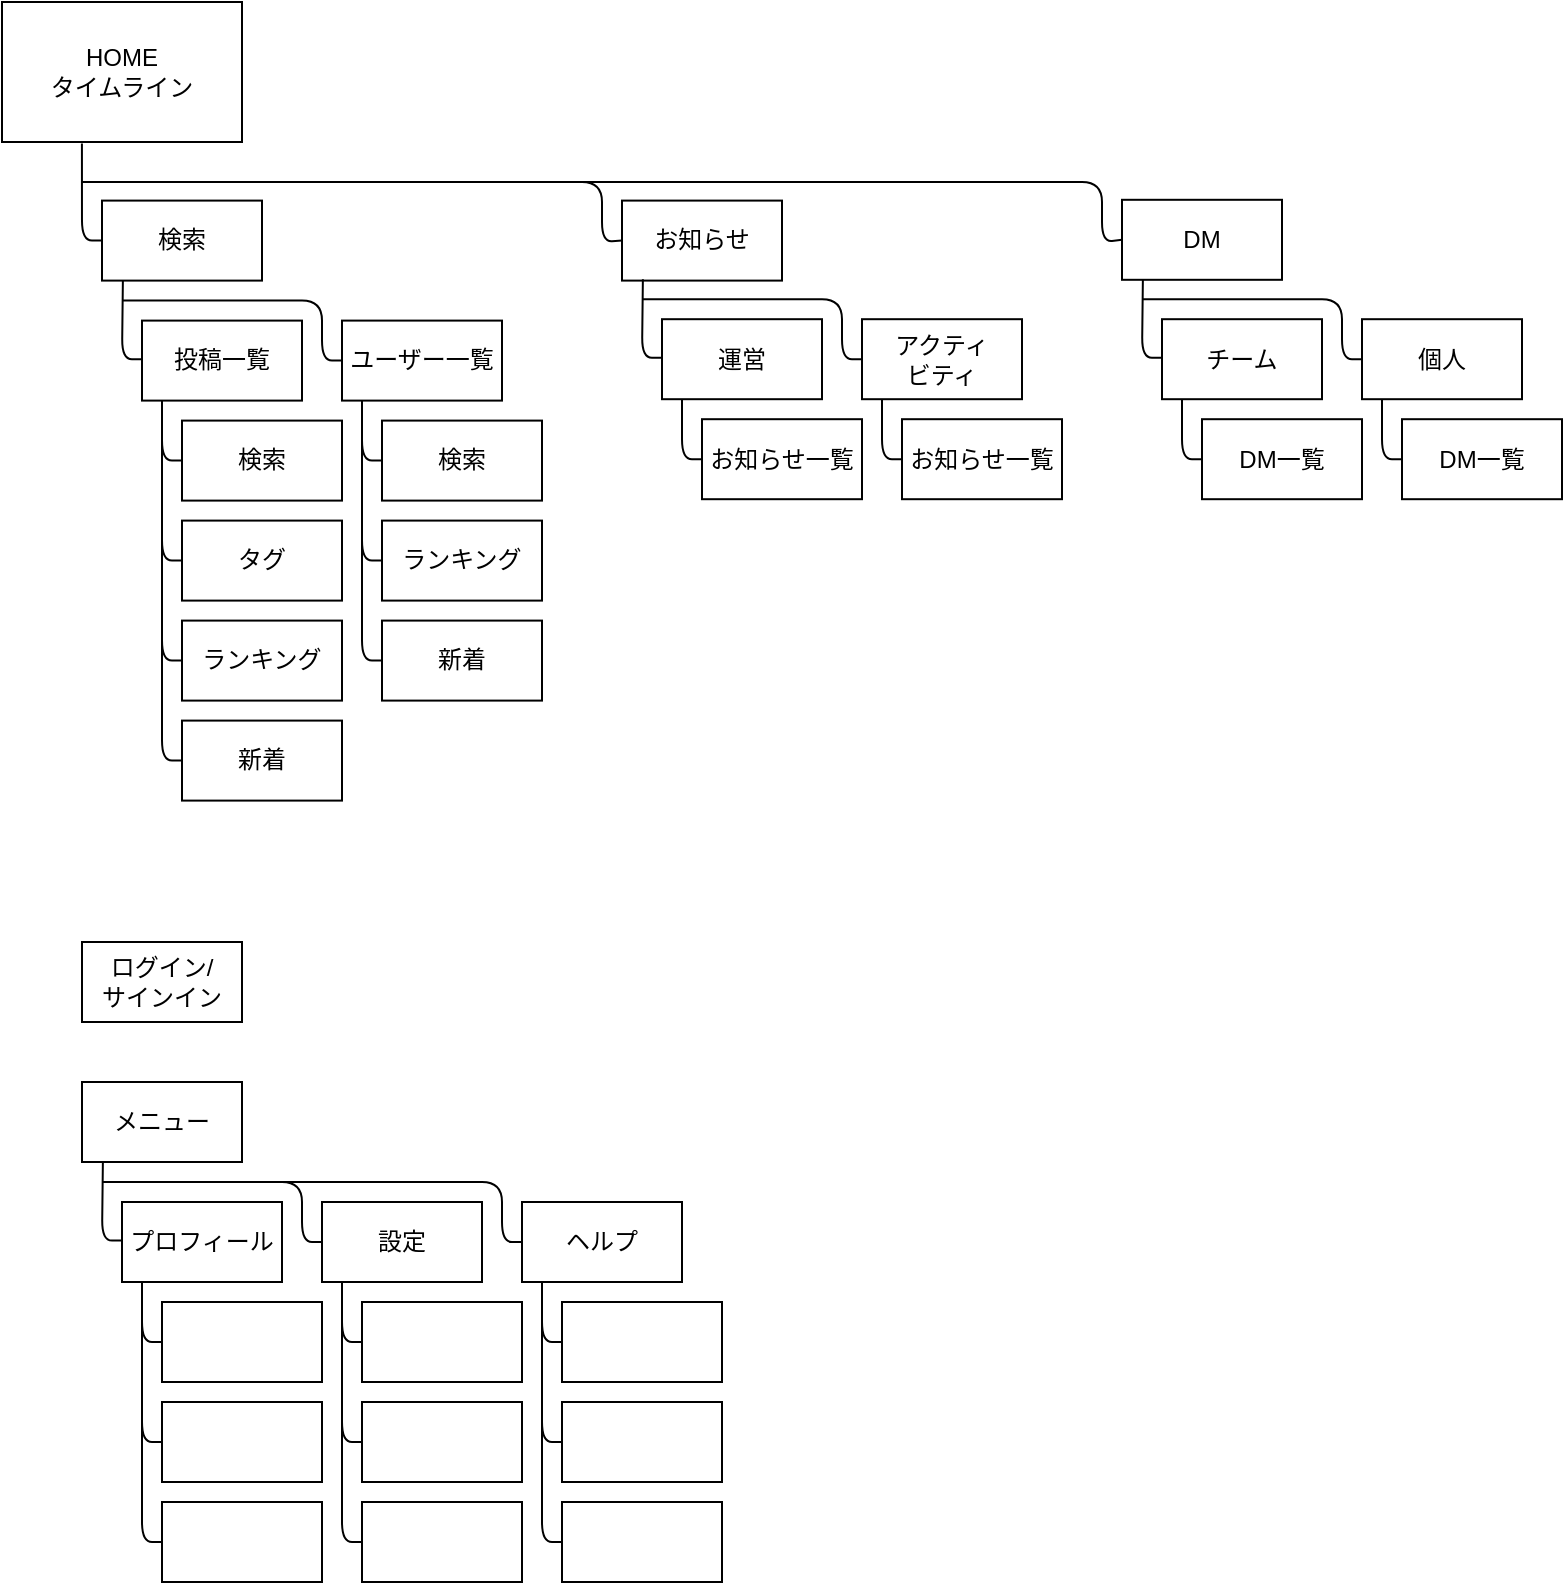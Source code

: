 <mxfile version="13.10.0" type="embed" pages="3">
    <diagram id="6hGFLwfOUW9BJ-s0fimq" name="satemap">
        <mxGraphModel dx="1356" dy="815" grid="1" gridSize="10" guides="1" tooltips="1" connect="1" arrows="1" fold="1" page="1" pageScale="1" pageWidth="827" pageHeight="1169" math="0" shadow="0">
            <root>
                <mxCell id="0"/>
                <mxCell id="1" parent="0"/>
                <mxCell id="3" value="HOME&lt;br&gt;タイムライン" style="rounded=0;whiteSpace=wrap;html=1;" parent="1" vertex="1">
                    <mxGeometry x="40" y="10" width="120" height="70" as="geometry"/>
                </mxCell>
                <mxCell id="4" value="ログイン/&lt;br&gt;サインイン" style="rounded=0;whiteSpace=wrap;html=1;" parent="1" vertex="1">
                    <mxGeometry x="80" y="480" width="80" height="40" as="geometry"/>
                </mxCell>
                <mxCell id="6" value="検索" style="rounded=0;whiteSpace=wrap;html=1;" parent="1" vertex="1">
                    <mxGeometry x="90" y="109.3" width="80" height="40" as="geometry"/>
                </mxCell>
                <mxCell id="9" value="メニュー" style="rounded=0;whiteSpace=wrap;html=1;" parent="1" vertex="1">
                    <mxGeometry x="80" y="550" width="80" height="40" as="geometry"/>
                </mxCell>
                <mxCell id="10" value="検索" style="rounded=0;whiteSpace=wrap;html=1;" parent="1" vertex="1">
                    <mxGeometry x="130" y="219.3" width="80" height="40" as="geometry"/>
                </mxCell>
                <mxCell id="14" value="" style="endArrow=none;html=1;exitX=0;exitY=0.5;exitDx=0;exitDy=0;entryX=0.333;entryY=1.011;entryDx=0;entryDy=0;entryPerimeter=0;" parent="1" source="6" target="3" edge="1">
                    <mxGeometry width="50" height="50" relative="1" as="geometry">
                        <mxPoint x="90" y="149.3" as="sourcePoint"/>
                        <mxPoint x="81" y="110" as="targetPoint"/>
                        <Array as="points">
                            <mxPoint x="80" y="129.3"/>
                        </Array>
                    </mxGeometry>
                </mxCell>
                <mxCell id="22" value="タグ" style="rounded=0;whiteSpace=wrap;html=1;" parent="1" vertex="1">
                    <mxGeometry x="130" y="269.3" width="80" height="40" as="geometry"/>
                </mxCell>
                <mxCell id="23" value="" style="endArrow=none;html=1;exitX=0;exitY=0.5;exitDx=0;exitDy=0;" parent="1" source="22" edge="1">
                    <mxGeometry width="50" height="50" relative="1" as="geometry">
                        <mxPoint x="119.66" y="279.3" as="sourcePoint"/>
                        <mxPoint x="120" y="219.3" as="targetPoint"/>
                        <Array as="points">
                            <mxPoint x="120" y="289.3"/>
                            <mxPoint x="120" y="229.3"/>
                        </Array>
                    </mxGeometry>
                </mxCell>
                <mxCell id="35" value="お知らせ" style="rounded=0;whiteSpace=wrap;html=1;" parent="1" vertex="1">
                    <mxGeometry x="350" y="109.3" width="80" height="40" as="geometry"/>
                </mxCell>
                <mxCell id="36" value="" style="endArrow=none;html=1;exitX=0;exitY=0.5;exitDx=0;exitDy=0;" parent="1" source="35" edge="1">
                    <mxGeometry width="50" height="50" relative="1" as="geometry">
                        <mxPoint x="320.0" y="130" as="sourcePoint"/>
                        <mxPoint x="80" y="100" as="targetPoint"/>
                        <Array as="points">
                            <mxPoint x="340" y="130"/>
                            <mxPoint x="340" y="100"/>
                        </Array>
                    </mxGeometry>
                </mxCell>
                <mxCell id="wBm1IxaVwHAh5efou-lb-49" value="" style="endArrow=none;html=1;exitX=0;exitY=0.5;exitDx=0;exitDy=0;" parent="1" edge="1">
                    <mxGeometry width="50" height="50" relative="1" as="geometry">
                        <mxPoint x="130" y="239.3" as="sourcePoint"/>
                        <mxPoint x="120" y="209.3" as="targetPoint"/>
                        <Array as="points">
                            <mxPoint x="120" y="239.3"/>
                        </Array>
                    </mxGeometry>
                </mxCell>
                <mxCell id="wBm1IxaVwHAh5efou-lb-50" value="ランキング" style="rounded=0;whiteSpace=wrap;html=1;" parent="1" vertex="1">
                    <mxGeometry x="130" y="319.3" width="80" height="40" as="geometry"/>
                </mxCell>
                <mxCell id="wBm1IxaVwHAh5efou-lb-51" value="" style="endArrow=none;html=1;exitX=0;exitY=0.5;exitDx=0;exitDy=0;" parent="1" source="wBm1IxaVwHAh5efou-lb-50" edge="1">
                    <mxGeometry width="50" height="50" relative="1" as="geometry">
                        <mxPoint x="119.66" y="329.3" as="sourcePoint"/>
                        <mxPoint x="120" y="269.3" as="targetPoint"/>
                        <Array as="points">
                            <mxPoint x="120" y="339.3"/>
                            <mxPoint x="120" y="279.3"/>
                        </Array>
                    </mxGeometry>
                </mxCell>
                <mxCell id="wBm1IxaVwHAh5efou-lb-52" value="検索" style="rounded=0;whiteSpace=wrap;html=1;" parent="1" vertex="1">
                    <mxGeometry x="230" y="219.3" width="80" height="40" as="geometry"/>
                </mxCell>
                <mxCell id="wBm1IxaVwHAh5efou-lb-53" value="ランキング" style="rounded=0;whiteSpace=wrap;html=1;" parent="1" vertex="1">
                    <mxGeometry x="230" y="269.3" width="80" height="40" as="geometry"/>
                </mxCell>
                <mxCell id="wBm1IxaVwHAh5efou-lb-54" value="" style="endArrow=none;html=1;exitX=0;exitY=0.5;exitDx=0;exitDy=0;" parent="1" source="wBm1IxaVwHAh5efou-lb-53" edge="1">
                    <mxGeometry width="50" height="50" relative="1" as="geometry">
                        <mxPoint x="219.66" y="279.3" as="sourcePoint"/>
                        <mxPoint x="220" y="219.3" as="targetPoint"/>
                        <Array as="points">
                            <mxPoint x="220" y="289.3"/>
                            <mxPoint x="220" y="229.3"/>
                        </Array>
                    </mxGeometry>
                </mxCell>
                <mxCell id="wBm1IxaVwHAh5efou-lb-55" value="" style="endArrow=none;html=1;exitX=0;exitY=0.5;exitDx=0;exitDy=0;" parent="1" edge="1">
                    <mxGeometry width="50" height="50" relative="1" as="geometry">
                        <mxPoint x="230" y="239.3" as="sourcePoint"/>
                        <mxPoint x="220" y="209.3" as="targetPoint"/>
                        <Array as="points">
                            <mxPoint x="220" y="239.3"/>
                        </Array>
                    </mxGeometry>
                </mxCell>
                <mxCell id="wBm1IxaVwHAh5efou-lb-56" value="新着" style="rounded=0;whiteSpace=wrap;html=1;" parent="1" vertex="1">
                    <mxGeometry x="230" y="319.3" width="80" height="40" as="geometry"/>
                </mxCell>
                <mxCell id="wBm1IxaVwHAh5efou-lb-57" value="" style="endArrow=none;html=1;exitX=0;exitY=0.5;exitDx=0;exitDy=0;" parent="1" source="wBm1IxaVwHAh5efou-lb-56" edge="1">
                    <mxGeometry width="50" height="50" relative="1" as="geometry">
                        <mxPoint x="219.66" y="329.3" as="sourcePoint"/>
                        <mxPoint x="220" y="269.3" as="targetPoint"/>
                        <Array as="points">
                            <mxPoint x="220" y="339.3"/>
                            <mxPoint x="220" y="279.3"/>
                        </Array>
                    </mxGeometry>
                </mxCell>
                <mxCell id="wBm1IxaVwHAh5efou-lb-60" value="投稿一覧" style="rounded=0;whiteSpace=wrap;html=1;" parent="1" vertex="1">
                    <mxGeometry x="110" y="169.3" width="80" height="40" as="geometry"/>
                </mxCell>
                <mxCell id="wBm1IxaVwHAh5efou-lb-61" value="" style="endArrow=none;html=1;entryX=0.337;entryY=1.01;entryDx=0;entryDy=0;entryPerimeter=0;exitX=0;exitY=0.5;exitDx=0;exitDy=0;" parent="1" edge="1">
                    <mxGeometry width="50" height="50" relative="1" as="geometry">
                        <mxPoint x="110" y="188.6" as="sourcePoint"/>
                        <mxPoint x="100.44" y="149.3" as="targetPoint"/>
                        <Array as="points">
                            <mxPoint x="100" y="188.6"/>
                        </Array>
                    </mxGeometry>
                </mxCell>
                <mxCell id="wBm1IxaVwHAh5efou-lb-62" value="" style="endArrow=none;html=1;exitX=0;exitY=0.5;exitDx=0;exitDy=0;" parent="1" source="wBm1IxaVwHAh5efou-lb-63" edge="1">
                    <mxGeometry width="50" height="50" relative="1" as="geometry">
                        <mxPoint x="250" y="199.3" as="sourcePoint"/>
                        <mxPoint x="100" y="159.3" as="targetPoint"/>
                        <Array as="points">
                            <mxPoint x="200" y="189.3"/>
                            <mxPoint x="200" y="159.3"/>
                        </Array>
                    </mxGeometry>
                </mxCell>
                <mxCell id="wBm1IxaVwHAh5efou-lb-63" value="ユーザー一覧" style="rounded=0;whiteSpace=wrap;html=1;" parent="1" vertex="1">
                    <mxGeometry x="210" y="169.3" width="80" height="40" as="geometry"/>
                </mxCell>
                <mxCell id="JVlUHqWo1e1X1ZC2TsGK-44" value="お知らせ一覧" style="rounded=0;whiteSpace=wrap;html=1;" parent="1" vertex="1">
                    <mxGeometry x="390" y="218.6" width="80" height="40" as="geometry"/>
                </mxCell>
                <mxCell id="JVlUHqWo1e1X1ZC2TsGK-47" value="" style="endArrow=none;html=1;exitX=0;exitY=0.5;exitDx=0;exitDy=0;" parent="1" edge="1">
                    <mxGeometry width="50" height="50" relative="1" as="geometry">
                        <mxPoint x="390" y="238.6" as="sourcePoint"/>
                        <mxPoint x="380" y="208.6" as="targetPoint"/>
                        <Array as="points">
                            <mxPoint x="380" y="238.6"/>
                        </Array>
                    </mxGeometry>
                </mxCell>
                <mxCell id="JVlUHqWo1e1X1ZC2TsGK-50" value="お知らせ一覧" style="rounded=0;whiteSpace=wrap;html=1;" parent="1" vertex="1">
                    <mxGeometry x="490" y="218.6" width="80" height="40" as="geometry"/>
                </mxCell>
                <mxCell id="JVlUHqWo1e1X1ZC2TsGK-53" value="" style="endArrow=none;html=1;exitX=0;exitY=0.5;exitDx=0;exitDy=0;" parent="1" edge="1">
                    <mxGeometry width="50" height="50" relative="1" as="geometry">
                        <mxPoint x="490" y="238.6" as="sourcePoint"/>
                        <mxPoint x="480" y="208.6" as="targetPoint"/>
                        <Array as="points">
                            <mxPoint x="480" y="238.6"/>
                        </Array>
                    </mxGeometry>
                </mxCell>
                <mxCell id="JVlUHqWo1e1X1ZC2TsGK-56" value="運営" style="rounded=0;whiteSpace=wrap;html=1;" parent="1" vertex="1">
                    <mxGeometry x="370" y="168.6" width="80" height="40" as="geometry"/>
                </mxCell>
                <mxCell id="JVlUHqWo1e1X1ZC2TsGK-57" value="" style="endArrow=none;html=1;entryX=0.337;entryY=1.01;entryDx=0;entryDy=0;entryPerimeter=0;exitX=0;exitY=0.5;exitDx=0;exitDy=0;" parent="1" edge="1">
                    <mxGeometry width="50" height="50" relative="1" as="geometry">
                        <mxPoint x="370" y="187.9" as="sourcePoint"/>
                        <mxPoint x="360.44" y="148.6" as="targetPoint"/>
                        <Array as="points">
                            <mxPoint x="360" y="187.9"/>
                        </Array>
                    </mxGeometry>
                </mxCell>
                <mxCell id="JVlUHqWo1e1X1ZC2TsGK-58" value="" style="endArrow=none;html=1;exitX=0;exitY=0.5;exitDx=0;exitDy=0;" parent="1" source="JVlUHqWo1e1X1ZC2TsGK-59" edge="1">
                    <mxGeometry width="50" height="50" relative="1" as="geometry">
                        <mxPoint x="510" y="198.6" as="sourcePoint"/>
                        <mxPoint x="360" y="158.6" as="targetPoint"/>
                        <Array as="points">
                            <mxPoint x="460" y="188.6"/>
                            <mxPoint x="460" y="158.6"/>
                        </Array>
                    </mxGeometry>
                </mxCell>
                <mxCell id="JVlUHqWo1e1X1ZC2TsGK-59" value="アクティ&lt;br&gt;ビティ" style="rounded=0;whiteSpace=wrap;html=1;" parent="1" vertex="1">
                    <mxGeometry x="470" y="168.6" width="80" height="40" as="geometry"/>
                </mxCell>
                <mxCell id="JVlUHqWo1e1X1ZC2TsGK-60" value="DM一覧" style="rounded=0;whiteSpace=wrap;html=1;" parent="1" vertex="1">
                    <mxGeometry x="640" y="218.6" width="80" height="40" as="geometry"/>
                </mxCell>
                <mxCell id="JVlUHqWo1e1X1ZC2TsGK-63" value="" style="endArrow=none;html=1;exitX=0;exitY=0.5;exitDx=0;exitDy=0;" parent="1" edge="1">
                    <mxGeometry width="50" height="50" relative="1" as="geometry">
                        <mxPoint x="640" y="238.6" as="sourcePoint"/>
                        <mxPoint x="630" y="208.6" as="targetPoint"/>
                        <Array as="points">
                            <mxPoint x="630" y="238.6"/>
                        </Array>
                    </mxGeometry>
                </mxCell>
                <mxCell id="JVlUHqWo1e1X1ZC2TsGK-66" value="DM一覧" style="rounded=0;whiteSpace=wrap;html=1;" parent="1" vertex="1">
                    <mxGeometry x="740" y="218.6" width="80" height="40" as="geometry"/>
                </mxCell>
                <mxCell id="JVlUHqWo1e1X1ZC2TsGK-69" value="" style="endArrow=none;html=1;exitX=0;exitY=0.5;exitDx=0;exitDy=0;" parent="1" edge="1">
                    <mxGeometry width="50" height="50" relative="1" as="geometry">
                        <mxPoint x="740" y="238.6" as="sourcePoint"/>
                        <mxPoint x="730" y="208.6" as="targetPoint"/>
                        <Array as="points">
                            <mxPoint x="730" y="238.6"/>
                        </Array>
                    </mxGeometry>
                </mxCell>
                <mxCell id="JVlUHqWo1e1X1ZC2TsGK-72" value="チーム" style="rounded=0;whiteSpace=wrap;html=1;" parent="1" vertex="1">
                    <mxGeometry x="620" y="168.6" width="80" height="40" as="geometry"/>
                </mxCell>
                <mxCell id="JVlUHqWo1e1X1ZC2TsGK-73" value="" style="endArrow=none;html=1;entryX=0.337;entryY=1.01;entryDx=0;entryDy=0;entryPerimeter=0;exitX=0;exitY=0.5;exitDx=0;exitDy=0;" parent="1" edge="1">
                    <mxGeometry width="50" height="50" relative="1" as="geometry">
                        <mxPoint x="620" y="187.9" as="sourcePoint"/>
                        <mxPoint x="610.44" y="148.6" as="targetPoint"/>
                        <Array as="points">
                            <mxPoint x="610" y="187.9"/>
                        </Array>
                    </mxGeometry>
                </mxCell>
                <mxCell id="JVlUHqWo1e1X1ZC2TsGK-74" value="" style="endArrow=none;html=1;exitX=0;exitY=0.5;exitDx=0;exitDy=0;" parent="1" source="JVlUHqWo1e1X1ZC2TsGK-75" edge="1">
                    <mxGeometry width="50" height="50" relative="1" as="geometry">
                        <mxPoint x="760" y="198.6" as="sourcePoint"/>
                        <mxPoint x="610" y="158.6" as="targetPoint"/>
                        <Array as="points">
                            <mxPoint x="710" y="188.6"/>
                            <mxPoint x="710" y="158.6"/>
                        </Array>
                    </mxGeometry>
                </mxCell>
                <mxCell id="JVlUHqWo1e1X1ZC2TsGK-75" value="個人" style="rounded=0;whiteSpace=wrap;html=1;" parent="1" vertex="1">
                    <mxGeometry x="720" y="168.6" width="80" height="40" as="geometry"/>
                </mxCell>
                <mxCell id="JVlUHqWo1e1X1ZC2TsGK-76" value="DM" style="rounded=0;whiteSpace=wrap;html=1;" parent="1" vertex="1">
                    <mxGeometry x="600" y="108.9" width="80" height="40" as="geometry"/>
                </mxCell>
                <mxCell id="JVlUHqWo1e1X1ZC2TsGK-77" value="" style="endArrow=none;html=1;exitX=0;exitY=0.5;exitDx=0;exitDy=0;" parent="1" source="JVlUHqWo1e1X1ZC2TsGK-76" edge="1">
                    <mxGeometry width="50" height="50" relative="1" as="geometry">
                        <mxPoint x="570.0" y="130.3" as="sourcePoint"/>
                        <mxPoint x="290" y="100" as="targetPoint"/>
                        <Array as="points">
                            <mxPoint x="590" y="130"/>
                            <mxPoint x="590" y="100"/>
                        </Array>
                    </mxGeometry>
                </mxCell>
                <mxCell id="JVlUHqWo1e1X1ZC2TsGK-78" value="" style="rounded=0;whiteSpace=wrap;html=1;" parent="1" vertex="1">
                    <mxGeometry x="120" y="660" width="80" height="40" as="geometry"/>
                </mxCell>
                <mxCell id="JVlUHqWo1e1X1ZC2TsGK-79" value="" style="rounded=0;whiteSpace=wrap;html=1;" parent="1" vertex="1">
                    <mxGeometry x="120" y="710" width="80" height="40" as="geometry"/>
                </mxCell>
                <mxCell id="JVlUHqWo1e1X1ZC2TsGK-80" value="" style="endArrow=none;html=1;exitX=0;exitY=0.5;exitDx=0;exitDy=0;" parent="1" source="JVlUHqWo1e1X1ZC2TsGK-79" edge="1">
                    <mxGeometry width="50" height="50" relative="1" as="geometry">
                        <mxPoint x="109.66" y="720.0" as="sourcePoint"/>
                        <mxPoint x="110" y="660" as="targetPoint"/>
                        <Array as="points">
                            <mxPoint x="110" y="730"/>
                            <mxPoint x="110" y="670"/>
                        </Array>
                    </mxGeometry>
                </mxCell>
                <mxCell id="JVlUHqWo1e1X1ZC2TsGK-81" value="" style="endArrow=none;html=1;exitX=0;exitY=0.5;exitDx=0;exitDy=0;" parent="1" edge="1">
                    <mxGeometry width="50" height="50" relative="1" as="geometry">
                        <mxPoint x="120" y="680" as="sourcePoint"/>
                        <mxPoint x="110" y="650" as="targetPoint"/>
                        <Array as="points">
                            <mxPoint x="110" y="680"/>
                        </Array>
                    </mxGeometry>
                </mxCell>
                <mxCell id="JVlUHqWo1e1X1ZC2TsGK-82" value="" style="rounded=0;whiteSpace=wrap;html=1;" parent="1" vertex="1">
                    <mxGeometry x="120" y="760" width="80" height="40" as="geometry"/>
                </mxCell>
                <mxCell id="JVlUHqWo1e1X1ZC2TsGK-83" value="" style="endArrow=none;html=1;exitX=0;exitY=0.5;exitDx=0;exitDy=0;" parent="1" source="JVlUHqWo1e1X1ZC2TsGK-82" edge="1">
                    <mxGeometry width="50" height="50" relative="1" as="geometry">
                        <mxPoint x="109.66" y="770.0" as="sourcePoint"/>
                        <mxPoint x="110" y="710" as="targetPoint"/>
                        <Array as="points">
                            <mxPoint x="110" y="780"/>
                            <mxPoint x="110" y="720"/>
                        </Array>
                    </mxGeometry>
                </mxCell>
                <mxCell id="JVlUHqWo1e1X1ZC2TsGK-84" value="" style="rounded=0;whiteSpace=wrap;html=1;" parent="1" vertex="1">
                    <mxGeometry x="220" y="660" width="80" height="40" as="geometry"/>
                </mxCell>
                <mxCell id="JVlUHqWo1e1X1ZC2TsGK-85" value="" style="rounded=0;whiteSpace=wrap;html=1;" parent="1" vertex="1">
                    <mxGeometry x="220" y="710" width="80" height="40" as="geometry"/>
                </mxCell>
                <mxCell id="JVlUHqWo1e1X1ZC2TsGK-86" value="" style="endArrow=none;html=1;exitX=0;exitY=0.5;exitDx=0;exitDy=0;" parent="1" source="JVlUHqWo1e1X1ZC2TsGK-85" edge="1">
                    <mxGeometry width="50" height="50" relative="1" as="geometry">
                        <mxPoint x="209.66" y="720.0" as="sourcePoint"/>
                        <mxPoint x="210" y="660" as="targetPoint"/>
                        <Array as="points">
                            <mxPoint x="210" y="730"/>
                            <mxPoint x="210" y="670"/>
                        </Array>
                    </mxGeometry>
                </mxCell>
                <mxCell id="JVlUHqWo1e1X1ZC2TsGK-87" value="" style="endArrow=none;html=1;exitX=0;exitY=0.5;exitDx=0;exitDy=0;" parent="1" edge="1">
                    <mxGeometry width="50" height="50" relative="1" as="geometry">
                        <mxPoint x="220" y="680" as="sourcePoint"/>
                        <mxPoint x="210" y="650" as="targetPoint"/>
                        <Array as="points">
                            <mxPoint x="210" y="680"/>
                        </Array>
                    </mxGeometry>
                </mxCell>
                <mxCell id="JVlUHqWo1e1X1ZC2TsGK-88" value="" style="rounded=0;whiteSpace=wrap;html=1;" parent="1" vertex="1">
                    <mxGeometry x="220" y="760" width="80" height="40" as="geometry"/>
                </mxCell>
                <mxCell id="JVlUHqWo1e1X1ZC2TsGK-89" value="" style="endArrow=none;html=1;exitX=0;exitY=0.5;exitDx=0;exitDy=0;" parent="1" source="JVlUHqWo1e1X1ZC2TsGK-88" edge="1">
                    <mxGeometry width="50" height="50" relative="1" as="geometry">
                        <mxPoint x="209.66" y="770.0" as="sourcePoint"/>
                        <mxPoint x="210" y="710" as="targetPoint"/>
                        <Array as="points">
                            <mxPoint x="210" y="780"/>
                            <mxPoint x="210" y="720"/>
                        </Array>
                    </mxGeometry>
                </mxCell>
                <mxCell id="JVlUHqWo1e1X1ZC2TsGK-90" value="プロフィール" style="rounded=0;whiteSpace=wrap;html=1;" parent="1" vertex="1">
                    <mxGeometry x="100" y="610" width="80" height="40" as="geometry"/>
                </mxCell>
                <mxCell id="JVlUHqWo1e1X1ZC2TsGK-91" value="" style="endArrow=none;html=1;entryX=0.337;entryY=1.01;entryDx=0;entryDy=0;entryPerimeter=0;exitX=0;exitY=0.5;exitDx=0;exitDy=0;" parent="1" edge="1">
                    <mxGeometry width="50" height="50" relative="1" as="geometry">
                        <mxPoint x="100" y="629.3" as="sourcePoint"/>
                        <mxPoint x="90.44" y="590" as="targetPoint"/>
                        <Array as="points">
                            <mxPoint x="90" y="629.3"/>
                        </Array>
                    </mxGeometry>
                </mxCell>
                <mxCell id="JVlUHqWo1e1X1ZC2TsGK-92" value="" style="endArrow=none;html=1;exitX=0;exitY=0.5;exitDx=0;exitDy=0;" parent="1" source="JVlUHqWo1e1X1ZC2TsGK-93" edge="1">
                    <mxGeometry width="50" height="50" relative="1" as="geometry">
                        <mxPoint x="240" y="640" as="sourcePoint"/>
                        <mxPoint x="90" y="600" as="targetPoint"/>
                        <Array as="points">
                            <mxPoint x="190" y="630"/>
                            <mxPoint x="190" y="600"/>
                        </Array>
                    </mxGeometry>
                </mxCell>
                <mxCell id="JVlUHqWo1e1X1ZC2TsGK-93" value="&lt;span&gt;設定&lt;/span&gt;" style="rounded=0;whiteSpace=wrap;html=1;" parent="1" vertex="1">
                    <mxGeometry x="200" y="610" width="80" height="40" as="geometry"/>
                </mxCell>
                <mxCell id="JtRr73xAwkc2_ErFysPy-36" value="新着" style="rounded=0;whiteSpace=wrap;html=1;" parent="1" vertex="1">
                    <mxGeometry x="130" y="369.3" width="80" height="40" as="geometry"/>
                </mxCell>
                <mxCell id="JtRr73xAwkc2_ErFysPy-37" value="" style="endArrow=none;html=1;exitX=0;exitY=0.5;exitDx=0;exitDy=0;" parent="1" source="JtRr73xAwkc2_ErFysPy-36" edge="1">
                    <mxGeometry width="50" height="50" relative="1" as="geometry">
                        <mxPoint x="119.66" y="379.3" as="sourcePoint"/>
                        <mxPoint x="120" y="319.3" as="targetPoint"/>
                        <Array as="points">
                            <mxPoint x="120" y="389.3"/>
                            <mxPoint x="120" y="329.3"/>
                        </Array>
                    </mxGeometry>
                </mxCell>
                <mxCell id="XAJlAifmiSQF63UmPsjQ-36" value="" style="rounded=0;whiteSpace=wrap;html=1;" parent="1" vertex="1">
                    <mxGeometry x="320" y="660" width="80" height="40" as="geometry"/>
                </mxCell>
                <mxCell id="XAJlAifmiSQF63UmPsjQ-37" value="" style="rounded=0;whiteSpace=wrap;html=1;" parent="1" vertex="1">
                    <mxGeometry x="320" y="710" width="80" height="40" as="geometry"/>
                </mxCell>
                <mxCell id="XAJlAifmiSQF63UmPsjQ-38" value="" style="endArrow=none;html=1;exitX=0;exitY=0.5;exitDx=0;exitDy=0;" parent="1" source="XAJlAifmiSQF63UmPsjQ-37" edge="1">
                    <mxGeometry width="50" height="50" relative="1" as="geometry">
                        <mxPoint x="309.66" y="720.0" as="sourcePoint"/>
                        <mxPoint x="310" y="660" as="targetPoint"/>
                        <Array as="points">
                            <mxPoint x="310" y="730"/>
                            <mxPoint x="310" y="670"/>
                        </Array>
                    </mxGeometry>
                </mxCell>
                <mxCell id="XAJlAifmiSQF63UmPsjQ-39" value="" style="endArrow=none;html=1;exitX=0;exitY=0.5;exitDx=0;exitDy=0;" parent="1" edge="1">
                    <mxGeometry width="50" height="50" relative="1" as="geometry">
                        <mxPoint x="320" y="680" as="sourcePoint"/>
                        <mxPoint x="310" y="650" as="targetPoint"/>
                        <Array as="points">
                            <mxPoint x="310" y="680"/>
                        </Array>
                    </mxGeometry>
                </mxCell>
                <mxCell id="XAJlAifmiSQF63UmPsjQ-40" value="" style="rounded=0;whiteSpace=wrap;html=1;" parent="1" vertex="1">
                    <mxGeometry x="320" y="760" width="80" height="40" as="geometry"/>
                </mxCell>
                <mxCell id="XAJlAifmiSQF63UmPsjQ-41" value="" style="endArrow=none;html=1;exitX=0;exitY=0.5;exitDx=0;exitDy=0;" parent="1" source="XAJlAifmiSQF63UmPsjQ-40" edge="1">
                    <mxGeometry width="50" height="50" relative="1" as="geometry">
                        <mxPoint x="309.66" y="770.0" as="sourcePoint"/>
                        <mxPoint x="310" y="710" as="targetPoint"/>
                        <Array as="points">
                            <mxPoint x="310" y="780"/>
                            <mxPoint x="310" y="720"/>
                        </Array>
                    </mxGeometry>
                </mxCell>
                <mxCell id="XAJlAifmiSQF63UmPsjQ-42" value="" style="endArrow=none;html=1;exitX=0;exitY=0.5;exitDx=0;exitDy=0;" parent="1" source="XAJlAifmiSQF63UmPsjQ-43" edge="1">
                    <mxGeometry width="50" height="50" relative="1" as="geometry">
                        <mxPoint x="340" y="640" as="sourcePoint"/>
                        <mxPoint x="170" y="600" as="targetPoint"/>
                        <Array as="points">
                            <mxPoint x="290" y="630"/>
                            <mxPoint x="290" y="600"/>
                        </Array>
                    </mxGeometry>
                </mxCell>
                <mxCell id="XAJlAifmiSQF63UmPsjQ-43" value="&lt;span&gt;ヘルプ&lt;/span&gt;" style="rounded=0;whiteSpace=wrap;html=1;" parent="1" vertex="1">
                    <mxGeometry x="300" y="610" width="80" height="40" as="geometry"/>
                </mxCell>
            </root>
        </mxGraphModel>
    </diagram>
    <diagram id="vOjAix_fgE8liS8oibTM" name="wire_HOME-SP">
        <mxGraphModel dx="1356" dy="815" grid="1" gridSize="10" guides="1" tooltips="1" connect="1" arrows="1" fold="1" page="1" pageScale="1" pageWidth="827" pageHeight="1169" math="0" shadow="0">
            <root>
                <mxCell id="VTtJqJS9fUx63PZ_kg50-0"/>
                <mxCell id="VTtJqJS9fUx63PZ_kg50-1" parent="VTtJqJS9fUx63PZ_kg50-0"/>
                <mxCell id="NDd8yLurOoXaHeT3Aux2-0" value="" style="verticalLabelPosition=bottom;verticalAlign=top;html=1;shape=mxgraph.basic.rect;fillColor2=none;strokeWidth=1;size=20;indent=5;fillColor=none;shadow=1;strokeColor=#CC6600;" parent="VTtJqJS9fUx63PZ_kg50-1" vertex="1">
                    <mxGeometry x="10" y="20" width="380" height="730" as="geometry"/>
                </mxCell>
                <mxCell id="NDd8yLurOoXaHeT3Aux2-2" value="" style="verticalLabelPosition=bottom;verticalAlign=top;html=1;shape=mxgraph.basic.rect;fillColor2=none;strokeWidth=1;size=20;indent=5;fillColor=none;shadow=1;strokeColor=#CC6600;" parent="VTtJqJS9fUx63PZ_kg50-1" vertex="1">
                    <mxGeometry x="440" y="20" width="380" height="730" as="geometry"/>
                </mxCell>
                <mxCell id="DFk39P_JBzOpXI0FBNSB-0" value="未ログイン" style="rounded=0;whiteSpace=wrap;html=1;" parent="VTtJqJS9fUx63PZ_kg50-1" vertex="1">
                    <mxGeometry width="70" height="30" as="geometry"/>
                </mxCell>
                <mxCell id="DFk39P_JBzOpXI0FBNSB-1" value="ログイン済" style="rounded=0;whiteSpace=wrap;html=1;" parent="VTtJqJS9fUx63PZ_kg50-1" vertex="1">
                    <mxGeometry x="430" width="70" height="30" as="geometry"/>
                </mxCell>
                <mxCell id="DFk39P_JBzOpXI0FBNSB-2" value="メニュー　　　　　　　　　ロゴ　　　　　　　　　　　　　" style="rounded=0;whiteSpace=wrap;html=1;" parent="VTtJqJS9fUx63PZ_kg50-1" vertex="1">
                    <mxGeometry x="450" y="40" width="360" height="40" as="geometry"/>
                </mxCell>
                <mxCell id="DFk39P_JBzOpXI0FBNSB-3" value="タイムライン" style="rounded=0;whiteSpace=wrap;html=1;" parent="VTtJqJS9fUx63PZ_kg50-1" vertex="1">
                    <mxGeometry x="450" y="90" width="360" height="580" as="geometry"/>
                </mxCell>
                <mxCell id="DFk39P_JBzOpXI0FBNSB-5" value="ホーム/&lt;br&gt;タイムライン" style="rounded=0;whiteSpace=wrap;html=1;fillColor=#2A2A2A;" parent="VTtJqJS9fUx63PZ_kg50-1" vertex="1">
                    <mxGeometry x="450" y="680" width="90" height="60" as="geometry"/>
                </mxCell>
                <mxCell id="DFk39P_JBzOpXI0FBNSB-6" value="検索" style="rounded=0;whiteSpace=wrap;html=1;" parent="VTtJqJS9fUx63PZ_kg50-1" vertex="1">
                    <mxGeometry x="540" y="680" width="90" height="60" as="geometry"/>
                </mxCell>
                <mxCell id="DFk39P_JBzOpXI0FBNSB-7" value="お知らせ" style="rounded=0;whiteSpace=wrap;html=1;" parent="VTtJqJS9fUx63PZ_kg50-1" vertex="1">
                    <mxGeometry x="630" y="680" width="90" height="60" as="geometry"/>
                </mxCell>
                <mxCell id="DFk39P_JBzOpXI0FBNSB-8" value="DM" style="rounded=0;whiteSpace=wrap;html=1;" parent="VTtJqJS9fUx63PZ_kg50-1" vertex="1">
                    <mxGeometry x="720" y="680" width="90" height="60" as="geometry"/>
                </mxCell>
                <mxCell id="DFk39P_JBzOpXI0FBNSB-9" value="※全てアイコンで表現&lt;br&gt;&amp;nbsp; レスポンシブデザインで作成&lt;br&gt;&amp;nbsp; 下部のタブはフロート&lt;br&gt;&amp;nbsp; 選択しているタブのアイコンは色を変えて強調" style="text;html=1;align=left;verticalAlign=middle;resizable=0;points=[];autosize=1;" parent="VTtJqJS9fUx63PZ_kg50-1" vertex="1">
                    <mxGeometry x="440" y="761" width="270" height="60" as="geometry"/>
                </mxCell>
                <mxCell id="DFk39P_JBzOpXI0FBNSB-10" value="メニュー　　　　　　　　　ロゴ　　　ログイン/サインアップ" style="rounded=0;whiteSpace=wrap;html=1;" parent="VTtJqJS9fUx63PZ_kg50-1" vertex="1">
                    <mxGeometry x="20" y="40" width="360" height="40" as="geometry"/>
                </mxCell>
                <mxCell id="DFk39P_JBzOpXI0FBNSB-11" value="新着" style="rounded=0;whiteSpace=wrap;html=1;" parent="VTtJqJS9fUx63PZ_kg50-1" vertex="1">
                    <mxGeometry x="20" y="90" width="360" height="580" as="geometry"/>
                </mxCell>
                <mxCell id="DFk39P_JBzOpXI0FBNSB-12" value="ホーム" style="rounded=0;whiteSpace=wrap;html=1;fillColor=#2A2A2A;" parent="VTtJqJS9fUx63PZ_kg50-1" vertex="1">
                    <mxGeometry x="20" y="680" width="90" height="60" as="geometry"/>
                </mxCell>
                <mxCell id="DFk39P_JBzOpXI0FBNSB-13" value="検索" style="rounded=0;whiteSpace=wrap;html=1;fillColor=#999999;" parent="VTtJqJS9fUx63PZ_kg50-1" vertex="1">
                    <mxGeometry x="110" y="680" width="90" height="60" as="geometry"/>
                </mxCell>
                <mxCell id="DFk39P_JBzOpXI0FBNSB-14" value="お知らせ" style="rounded=0;whiteSpace=wrap;html=1;fillColor=#999999;" parent="VTtJqJS9fUx63PZ_kg50-1" vertex="1">
                    <mxGeometry x="200" y="680" width="90" height="60" as="geometry"/>
                </mxCell>
                <mxCell id="DFk39P_JBzOpXI0FBNSB-15" value="DM" style="rounded=0;whiteSpace=wrap;html=1;fillColor=#999999;" parent="VTtJqJS9fUx63PZ_kg50-1" vertex="1">
                    <mxGeometry x="290" y="680" width="90" height="60" as="geometry"/>
                </mxCell>
                <mxCell id="DFk39P_JBzOpXI0FBNSB-16" value="※全てアイコンで表現&lt;br&gt;&amp;nbsp; レスポンシブデザインで作成&lt;br&gt;&amp;nbsp; フロートしているホームボタン以外、&lt;br&gt;&amp;nbsp; グレーアウトしてタップでログイン/サインアップのポップアップ" style="text;html=1;align=left;verticalAlign=middle;resizable=0;points=[];autosize=1;" parent="VTtJqJS9fUx63PZ_kg50-1" vertex="1">
                    <mxGeometry x="10" y="761" width="370" height="60" as="geometry"/>
                </mxCell>
                <mxCell id="HC338ZIAsQ3HcYVWR8Fe-0" value="" style="rounded=0;whiteSpace=wrap;html=1;" parent="VTtJqJS9fUx63PZ_kg50-1" vertex="1">
                    <mxGeometry x="80" y="880" width="120" height="40" as="geometry"/>
                </mxCell>
                <mxCell id="HC338ZIAsQ3HcYVWR8Fe-1" value="" style="rounded=0;whiteSpace=wrap;html=1;" parent="VTtJqJS9fUx63PZ_kg50-1" vertex="1">
                    <mxGeometry x="80" y="930" width="120" height="40" as="geometry"/>
                </mxCell>
                <mxCell id="HC338ZIAsQ3HcYVWR8Fe-2" value="" style="rounded=0;whiteSpace=wrap;html=1;" parent="VTtJqJS9fUx63PZ_kg50-1" vertex="1">
                    <mxGeometry x="80" y="980" width="120" height="40" as="geometry"/>
                </mxCell>
                <mxCell id="HC338ZIAsQ3HcYVWR8Fe-3" value="" style="rounded=0;whiteSpace=wrap;html=1;" parent="VTtJqJS9fUx63PZ_kg50-1" vertex="1">
                    <mxGeometry x="80" y="1030" width="120" height="40" as="geometry"/>
                </mxCell>
            </root>
        </mxGraphModel>
    </diagram>
    <diagram name="wire_HOME-PC" id="A1X_YgdYyy3S9T_fy4o_">
        &#xa;
        <mxGraphModel dx="1356" dy="815" grid="1" gridSize="10" guides="1" tooltips="1" connect="1" arrows="1" fold="1" page="1" pageScale="1" pageWidth="827" pageHeight="1169" math="0" shadow="0">
            &#xa;
            <root>
                &#xa;
                <mxCell id="hHf2xWZZYidUKj6ApMhC-0"/>
                &#xa;
                <mxCell id="hHf2xWZZYidUKj6ApMhC-1" parent="hHf2xWZZYidUKj6ApMhC-0"/>
                &#xa;
                <mxCell id="hHf2xWZZYidUKj6ApMhC-2" value="" style="verticalLabelPosition=bottom;verticalAlign=top;html=1;shape=mxgraph.basic.rect;fillColor2=none;strokeWidth=1;size=20;indent=5;fillColor=none;shadow=1;strokeColor=#CC6600;" vertex="1" parent="hHf2xWZZYidUKj6ApMhC-1">
                    &#xa;
                    <mxGeometry x="10" y="20" width="810" height="550" as="geometry"/>
                    &#xa;
                </mxCell>
                &#xa;
                <mxCell id="hHf2xWZZYidUKj6ApMhC-5" value="未ログイン" style="rounded=0;whiteSpace=wrap;html=1;" vertex="1" parent="hHf2xWZZYidUKj6ApMhC-1">
                    &#xa;
                    <mxGeometry width="70" height="30" as="geometry"/>
                    &#xa;
                </mxCell>
                &#xa;
                <mxCell id="hHf2xWZZYidUKj6ApMhC-14" value="　　　　　　　　　　　　　　　　　　　　　　　　　　　　　　ロゴ　　　　　　　　　　　　　　　　　　　　ログイン/サインアップ" style="rounded=0;whiteSpace=wrap;html=1;" vertex="1" parent="hHf2xWZZYidUKj6ApMhC-1">
                    &#xa;
                    <mxGeometry x="20" y="40" width="790" height="40" as="geometry"/>
                    &#xa;
                </mxCell>
                &#xa;
                <mxCell id="hHf2xWZZYidUKj6ApMhC-15" value="新着" style="rounded=0;whiteSpace=wrap;html=1;" vertex="1" parent="hHf2xWZZYidUKj6ApMhC-1">
                    &#xa;
                    <mxGeometry x="200" y="90" width="400" height="470" as="geometry"/>
                    &#xa;
                </mxCell>
                &#xa;
                <mxCell id="hHf2xWZZYidUKj6ApMhC-16" value="ホーム" style="rounded=0;whiteSpace=wrap;html=1;fillColor=#2A2A2A;" vertex="1" parent="hHf2xWZZYidUKj6ApMhC-1">
                    &#xa;
                    <mxGeometry x="20" y="90" width="170" height="60" as="geometry"/>
                    &#xa;
                </mxCell>
                &#xa;
                <mxCell id="hHf2xWZZYidUKj6ApMhC-17" value="検索" style="rounded=0;whiteSpace=wrap;html=1;fillColor=#999999;" vertex="1" parent="hHf2xWZZYidUKj6ApMhC-1">
                    &#xa;
                    <mxGeometry x="20" y="160" width="170" height="60" as="geometry"/>
                    &#xa;
                </mxCell>
                &#xa;
                <mxCell id="hHf2xWZZYidUKj6ApMhC-18" value="お知らせ" style="rounded=0;whiteSpace=wrap;html=1;fillColor=#999999;" vertex="1" parent="hHf2xWZZYidUKj6ApMhC-1">
                    &#xa;
                    <mxGeometry x="20" y="230" width="170" height="60" as="geometry"/>
                    &#xa;
                </mxCell>
                &#xa;
                <mxCell id="hHf2xWZZYidUKj6ApMhC-19" value="DM" style="rounded=0;whiteSpace=wrap;html=1;fillColor=#999999;" vertex="1" parent="hHf2xWZZYidUKj6ApMhC-1">
                    &#xa;
                    <mxGeometry x="20" y="300" width="170" height="60" as="geometry"/>
                    &#xa;
                </mxCell>
                &#xa;
                <mxCell id="vC_4AhwaKAubeYICb3_P-1" value="" style="verticalLabelPosition=bottom;verticalAlign=top;html=1;shape=mxgraph.basic.rect;fillColor2=none;strokeWidth=1;size=20;indent=5;fillColor=none;shadow=1;strokeColor=#CC6600;" vertex="1" parent="hHf2xWZZYidUKj6ApMhC-1">
                    &#xa;
                    <mxGeometry x="10" y="600" width="810" height="550" as="geometry"/>
                    &#xa;
                </mxCell>
                &#xa;
                <mxCell id="vC_4AhwaKAubeYICb3_P-2" value="ランキング" style="rounded=0;whiteSpace=wrap;html=1;" vertex="1" parent="hHf2xWZZYidUKj6ApMhC-1">
                    &#xa;
                    <mxGeometry x="610" y="670" width="200" height="230" as="geometry"/>
                    &#xa;
                </mxCell>
                &#xa;
                <mxCell id="vC_4AhwaKAubeYICb3_P-3" value="ログイン済" style="rounded=0;whiteSpace=wrap;html=1;" vertex="1" parent="hHf2xWZZYidUKj6ApMhC-1">
                    &#xa;
                    <mxGeometry y="580" width="70" height="30" as="geometry"/>
                    &#xa;
                </mxCell>
                &#xa;
                <mxCell id="vC_4AhwaKAubeYICb3_P-4" value="　　　　　　　　　　　　　　　　　　　　　　　　　　　　　　ロゴ　　　　　　　　　　　　　　　　　　　　　　　　　　　　　　" style="rounded=0;whiteSpace=wrap;html=1;" vertex="1" parent="hHf2xWZZYidUKj6ApMhC-1">
                    &#xa;
                    <mxGeometry x="20" y="620" width="790" height="40" as="geometry"/>
                    &#xa;
                </mxCell>
                &#xa;
                <mxCell id="vC_4AhwaKAubeYICb3_P-5" value="新着" style="rounded=0;whiteSpace=wrap;html=1;" vertex="1" parent="hHf2xWZZYidUKj6ApMhC-1">
                    &#xa;
                    <mxGeometry x="610" y="910" width="200" height="230" as="geometry"/>
                    &#xa;
                </mxCell>
                &#xa;
                <mxCell id="vC_4AhwaKAubeYICb3_P-6" value="ホーム" style="rounded=0;whiteSpace=wrap;html=1;fillColor=#2A2A2A;" vertex="1" parent="hHf2xWZZYidUKj6ApMhC-1">
                    &#xa;
                    <mxGeometry x="20" y="670" width="170" height="60" as="geometry"/>
                    &#xa;
                </mxCell>
                &#xa;
                <mxCell id="vC_4AhwaKAubeYICb3_P-7" value="検索" style="rounded=0;whiteSpace=wrap;html=1;fillColor=#999999;" vertex="1" parent="hHf2xWZZYidUKj6ApMhC-1">
                    &#xa;
                    <mxGeometry x="20" y="740" width="170" height="60" as="geometry"/>
                    &#xa;
                </mxCell>
                &#xa;
                <mxCell id="vC_4AhwaKAubeYICb3_P-8" value="お知らせ" style="rounded=0;whiteSpace=wrap;html=1;fillColor=#999999;" vertex="1" parent="hHf2xWZZYidUKj6ApMhC-1">
                    &#xa;
                    <mxGeometry x="20" y="810" width="170" height="60" as="geometry"/>
                    &#xa;
                </mxCell>
                &#xa;
                <mxCell id="vC_4AhwaKAubeYICb3_P-9" value="DM" style="rounded=0;whiteSpace=wrap;html=1;fillColor=#999999;" vertex="1" parent="hHf2xWZZYidUKj6ApMhC-1">
                    &#xa;
                    <mxGeometry x="20" y="880" width="170" height="60" as="geometry"/>
                    &#xa;
                </mxCell>
                &#xa;
                <mxCell id="vC_4AhwaKAubeYICb3_P-10" value="タイムライン" style="rounded=0;whiteSpace=wrap;html=1;" vertex="1" parent="hHf2xWZZYidUKj6ApMhC-1">
                    &#xa;
                    <mxGeometry x="200" y="670" width="400" height="470" as="geometry"/>
                    &#xa;
                </mxCell>
                &#xa;
            </root>
            &#xa;
        </mxGraphModel>
        &#xa;
    </diagram>
</mxfile>
